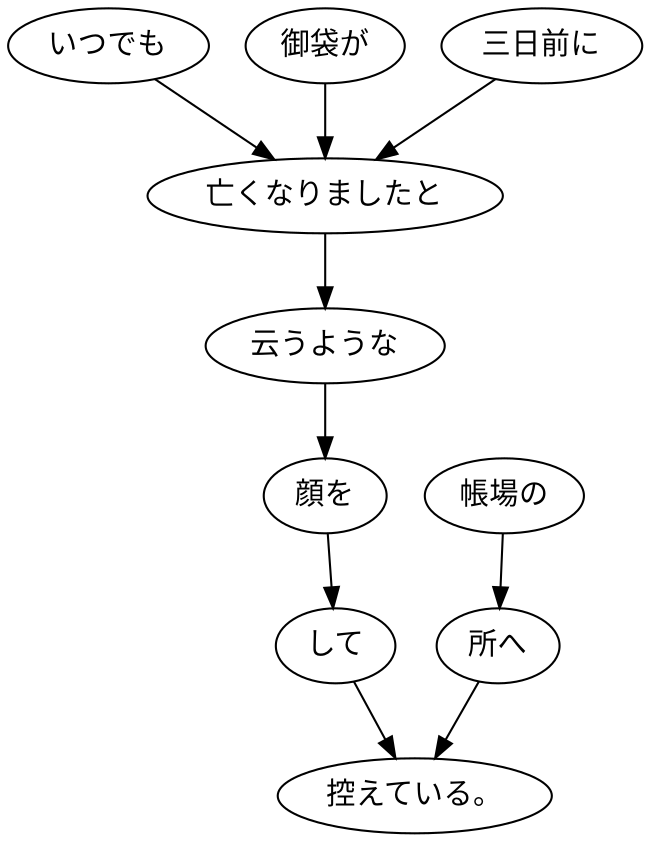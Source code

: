 digraph graph3694 {
	node0 [label="いつでも"];
	node1 [label="御袋が"];
	node2 [label="三日前に"];
	node3 [label="亡くなりましたと"];
	node4 [label="云うような"];
	node5 [label="顔を"];
	node6 [label="して"];
	node7 [label="帳場の"];
	node8 [label="所へ"];
	node9 [label="控えている。"];
	node0 -> node3;
	node1 -> node3;
	node2 -> node3;
	node3 -> node4;
	node4 -> node5;
	node5 -> node6;
	node6 -> node9;
	node7 -> node8;
	node8 -> node9;
}

